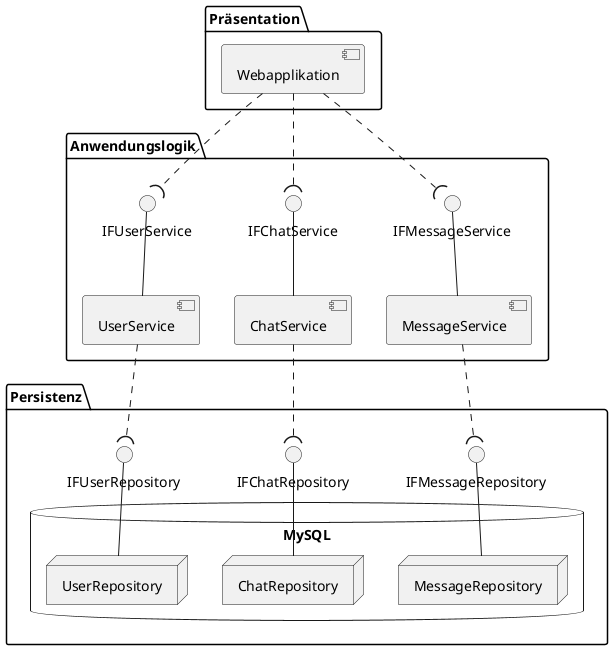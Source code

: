 @startuml chat
package "Präsentation" {
    component "Webapplikation" as app
}

package "Anwendungslogik" {
    component "UserService" as US
    component "ChatService" as CS
    component "MessageService" as MS

    () IFUserService as IFUS
    () IFChatService as IFCS
    () IFMessageService as IFMS

    US -up- IFUS
    CS -up- IFCS
    MS -up- IFMS
}

package "Persistenz" {
    database "MySQL" {
        node "UserRepository" as UR
        node "ChatRepository" as CR
        node "MessageRepository" as MR
    }

    () IFUserRepository as IFUR
    () IFChatRepository as IFCR
    () IFMessageRepository as IFMR

    UR -up- IFUR
    CR -up- IFCR
    MR -up- IFMR
}

app .down.( IFUS
app .down.( IFCS
app .down.( IFMS

US .down.( IFUR
CS .down.( IFCR
MS .down.( IFMR
@enduml
